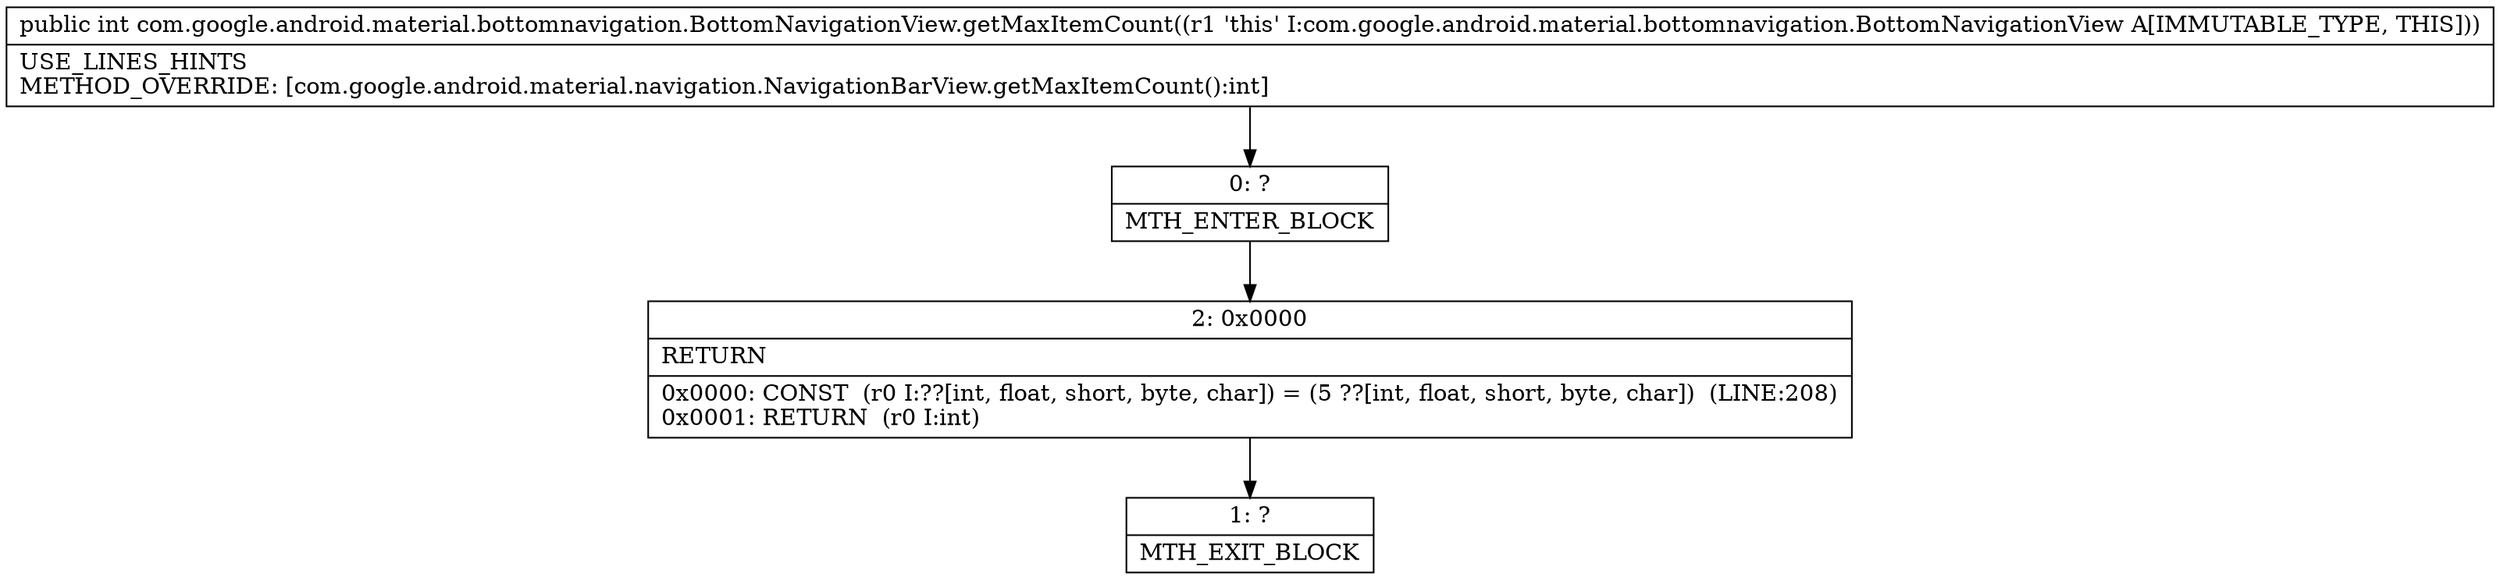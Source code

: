 digraph "CFG forcom.google.android.material.bottomnavigation.BottomNavigationView.getMaxItemCount()I" {
Node_0 [shape=record,label="{0\:\ ?|MTH_ENTER_BLOCK\l}"];
Node_2 [shape=record,label="{2\:\ 0x0000|RETURN\l|0x0000: CONST  (r0 I:??[int, float, short, byte, char]) = (5 ??[int, float, short, byte, char])  (LINE:208)\l0x0001: RETURN  (r0 I:int) \l}"];
Node_1 [shape=record,label="{1\:\ ?|MTH_EXIT_BLOCK\l}"];
MethodNode[shape=record,label="{public int com.google.android.material.bottomnavigation.BottomNavigationView.getMaxItemCount((r1 'this' I:com.google.android.material.bottomnavigation.BottomNavigationView A[IMMUTABLE_TYPE, THIS]))  | USE_LINES_HINTS\lMETHOD_OVERRIDE: [com.google.android.material.navigation.NavigationBarView.getMaxItemCount():int]\l}"];
MethodNode -> Node_0;Node_0 -> Node_2;
Node_2 -> Node_1;
}

